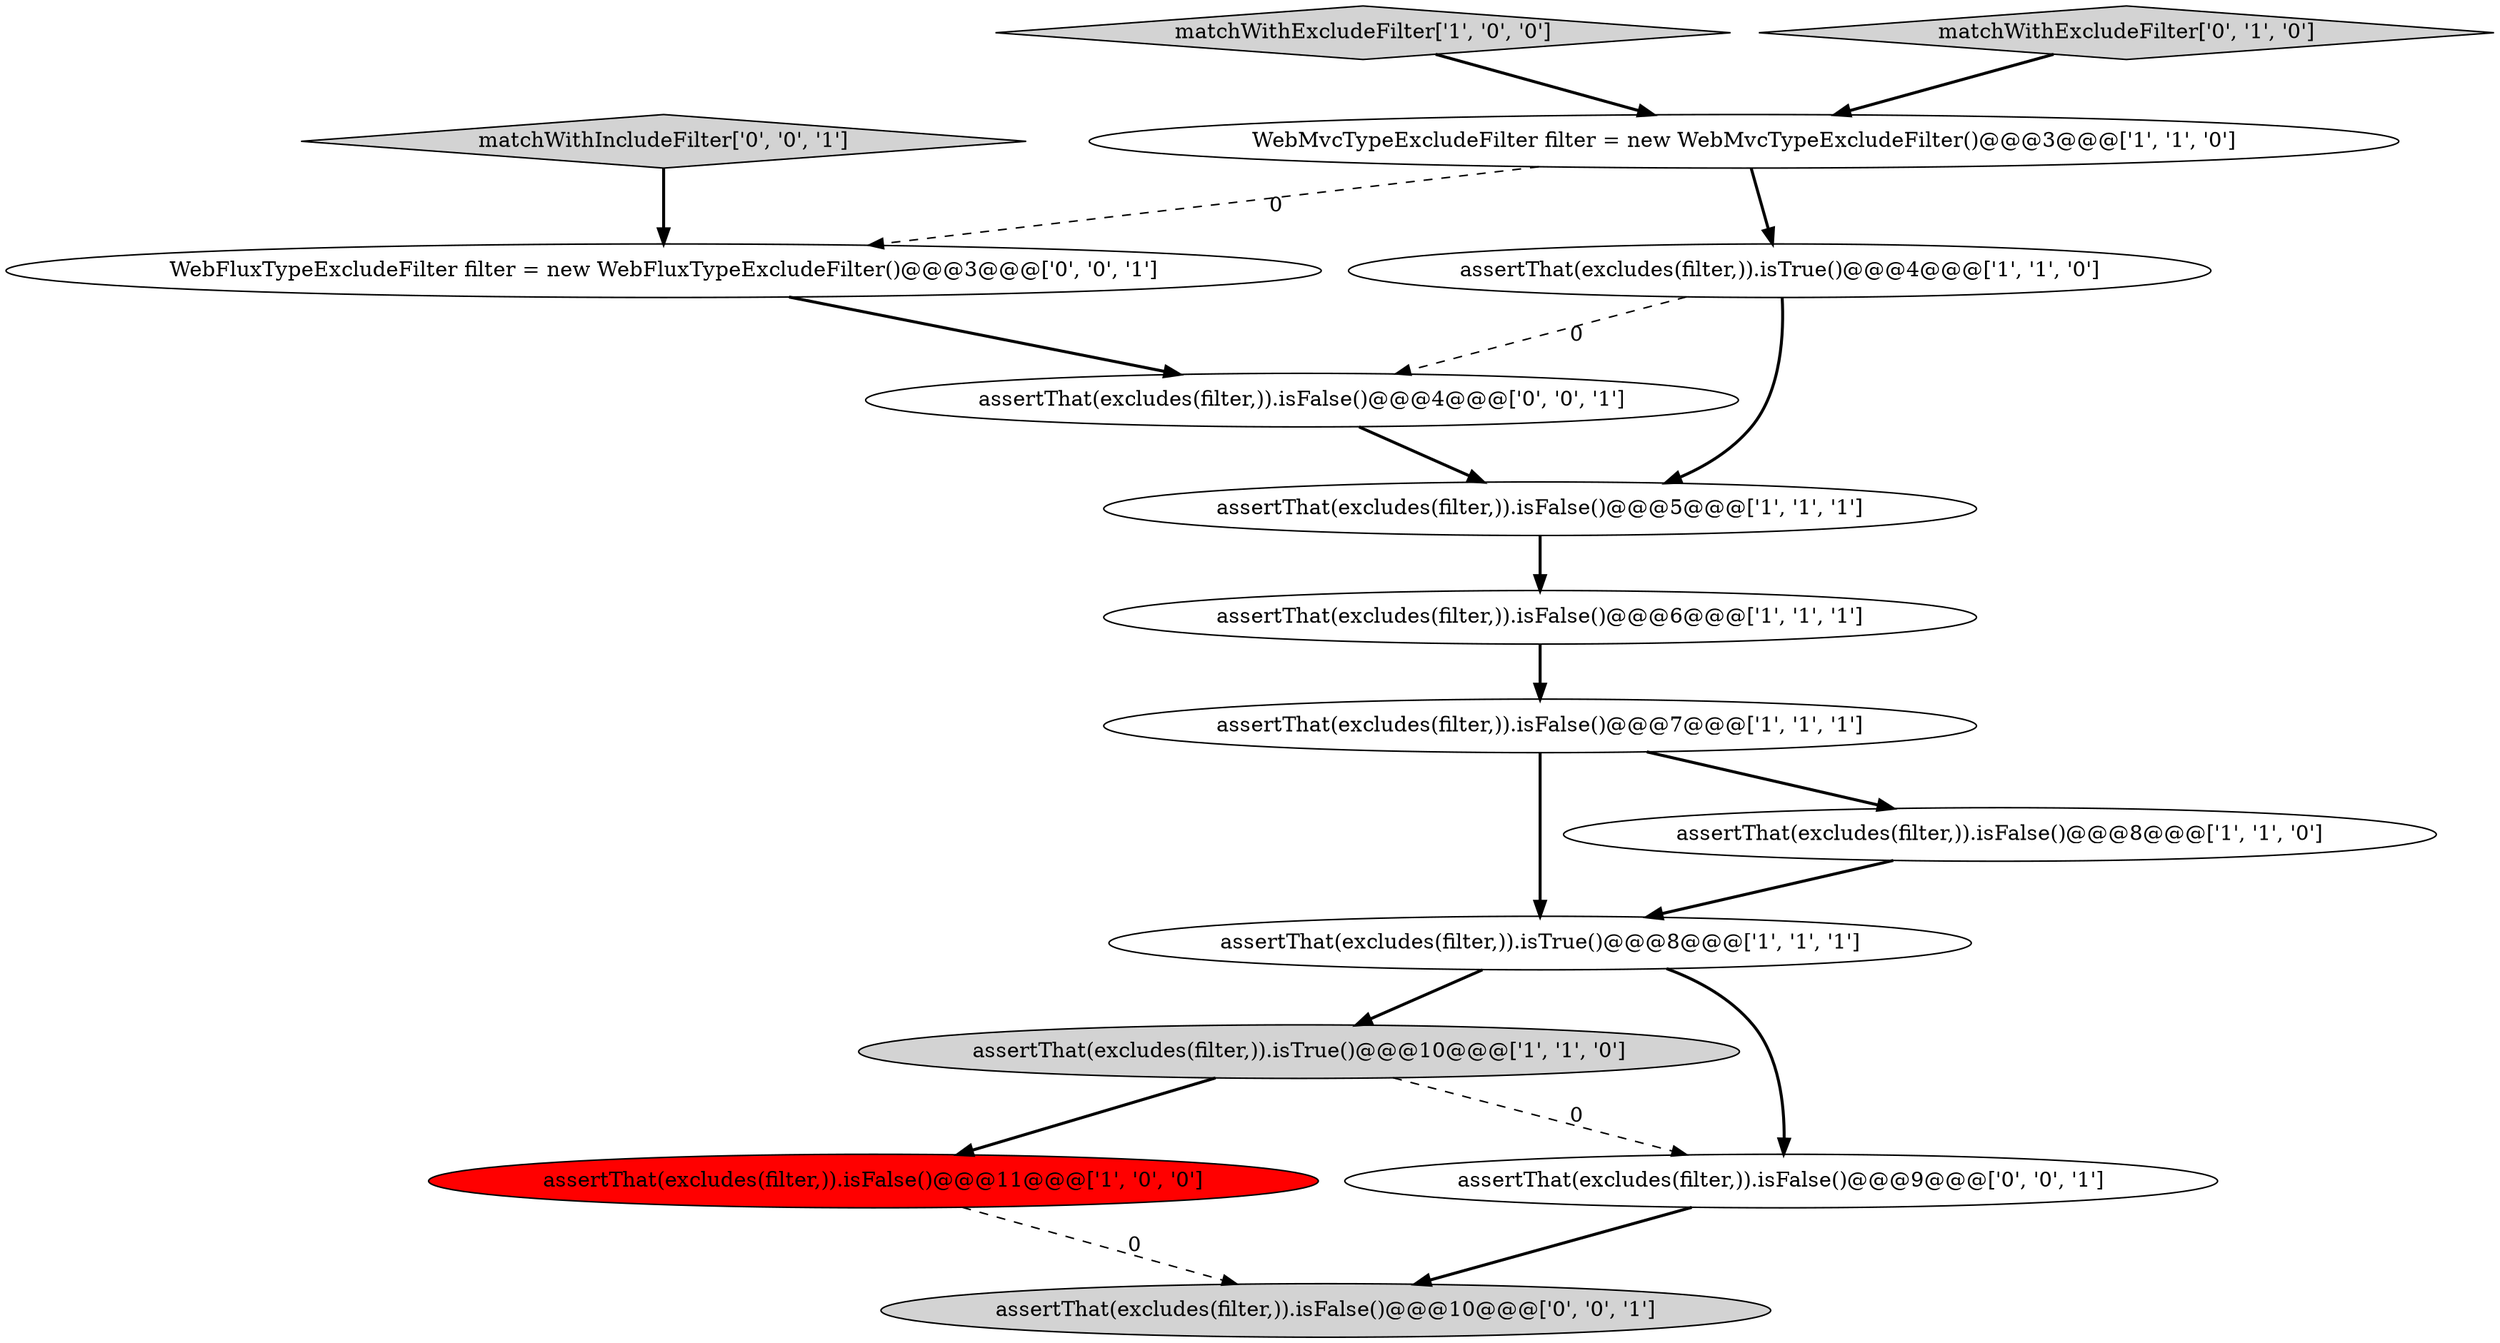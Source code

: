 digraph {
2 [style = filled, label = "assertThat(excludes(filter,)).isFalse()@@@6@@@['1', '1', '1']", fillcolor = white, shape = ellipse image = "AAA0AAABBB1BBB"];
6 [style = filled, label = "assertThat(excludes(filter,)).isTrue()@@@4@@@['1', '1', '0']", fillcolor = white, shape = ellipse image = "AAA0AAABBB1BBB"];
8 [style = filled, label = "matchWithExcludeFilter['1', '0', '0']", fillcolor = lightgray, shape = diamond image = "AAA0AAABBB1BBB"];
12 [style = filled, label = "matchWithIncludeFilter['0', '0', '1']", fillcolor = lightgray, shape = diamond image = "AAA0AAABBB3BBB"];
4 [style = filled, label = "assertThat(excludes(filter,)).isFalse()@@@11@@@['1', '0', '0']", fillcolor = red, shape = ellipse image = "AAA1AAABBB1BBB"];
3 [style = filled, label = "assertThat(excludes(filter,)).isTrue()@@@8@@@['1', '1', '1']", fillcolor = white, shape = ellipse image = "AAA0AAABBB1BBB"];
1 [style = filled, label = "assertThat(excludes(filter,)).isTrue()@@@10@@@['1', '1', '0']", fillcolor = lightgray, shape = ellipse image = "AAA0AAABBB1BBB"];
7 [style = filled, label = "assertThat(excludes(filter,)).isFalse()@@@8@@@['1', '1', '0']", fillcolor = white, shape = ellipse image = "AAA0AAABBB1BBB"];
11 [style = filled, label = "assertThat(excludes(filter,)).isFalse()@@@9@@@['0', '0', '1']", fillcolor = white, shape = ellipse image = "AAA0AAABBB3BBB"];
14 [style = filled, label = "WebFluxTypeExcludeFilter filter = new WebFluxTypeExcludeFilter()@@@3@@@['0', '0', '1']", fillcolor = white, shape = ellipse image = "AAA0AAABBB3BBB"];
9 [style = filled, label = "WebMvcTypeExcludeFilter filter = new WebMvcTypeExcludeFilter()@@@3@@@['1', '1', '0']", fillcolor = white, shape = ellipse image = "AAA0AAABBB1BBB"];
13 [style = filled, label = "assertThat(excludes(filter,)).isFalse()@@@4@@@['0', '0', '1']", fillcolor = white, shape = ellipse image = "AAA0AAABBB3BBB"];
10 [style = filled, label = "matchWithExcludeFilter['0', '1', '0']", fillcolor = lightgray, shape = diamond image = "AAA0AAABBB2BBB"];
15 [style = filled, label = "assertThat(excludes(filter,)).isFalse()@@@10@@@['0', '0', '1']", fillcolor = lightgray, shape = ellipse image = "AAA0AAABBB3BBB"];
0 [style = filled, label = "assertThat(excludes(filter,)).isFalse()@@@5@@@['1', '1', '1']", fillcolor = white, shape = ellipse image = "AAA0AAABBB1BBB"];
5 [style = filled, label = "assertThat(excludes(filter,)).isFalse()@@@7@@@['1', '1', '1']", fillcolor = white, shape = ellipse image = "AAA0AAABBB1BBB"];
3->11 [style = bold, label=""];
5->3 [style = bold, label=""];
5->7 [style = bold, label=""];
13->0 [style = bold, label=""];
12->14 [style = bold, label=""];
1->4 [style = bold, label=""];
10->9 [style = bold, label=""];
6->0 [style = bold, label=""];
0->2 [style = bold, label=""];
14->13 [style = bold, label=""];
9->14 [style = dashed, label="0"];
6->13 [style = dashed, label="0"];
3->1 [style = bold, label=""];
1->11 [style = dashed, label="0"];
4->15 [style = dashed, label="0"];
7->3 [style = bold, label=""];
11->15 [style = bold, label=""];
9->6 [style = bold, label=""];
2->5 [style = bold, label=""];
8->9 [style = bold, label=""];
}
